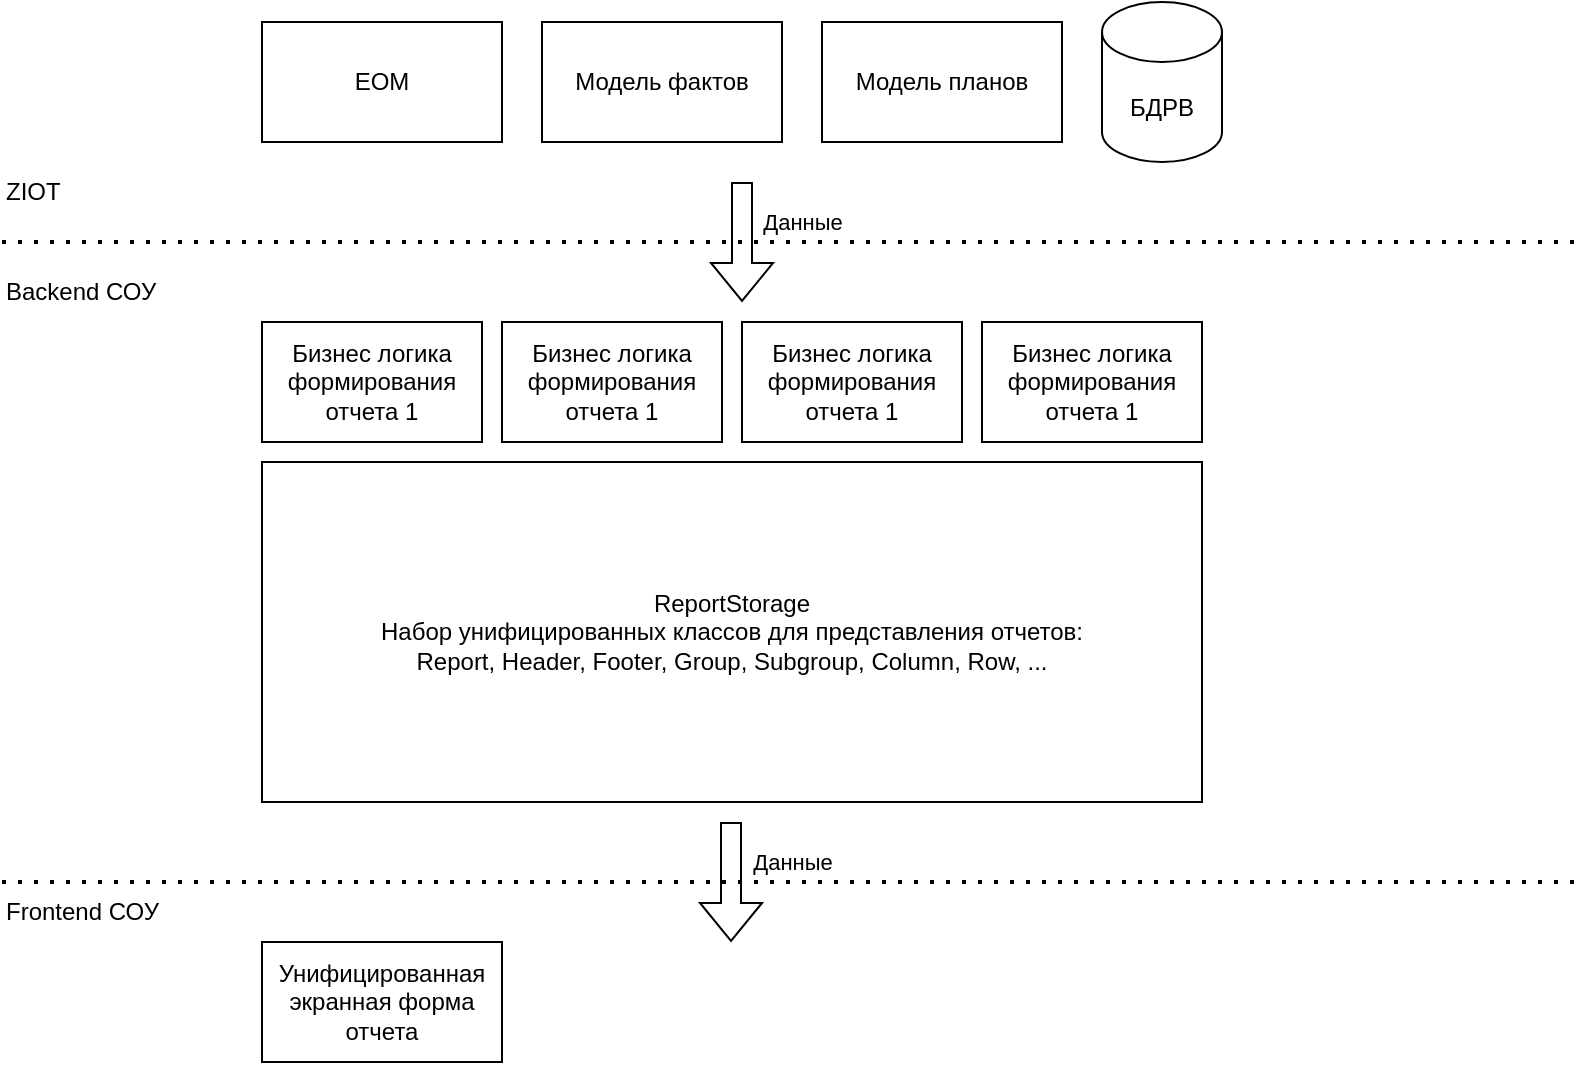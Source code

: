 <mxfile version="20.8.23" type="github">
  <diagram name="Страница 1" id="fKqOjSuukLFQEkXzYm4n">
    <mxGraphModel dx="756" dy="521" grid="1" gridSize="10" guides="1" tooltips="1" connect="1" arrows="1" fold="1" page="1" pageScale="1" pageWidth="827" pageHeight="1169" math="0" shadow="0">
      <root>
        <mxCell id="0" />
        <mxCell id="1" parent="0" />
        <mxCell id="5YQWLy8omhDsQ3KZEHmy-1" value="" style="endArrow=none;dashed=1;html=1;dashPattern=1 3;strokeWidth=2;rounded=0;" edge="1" parent="1">
          <mxGeometry width="50" height="50" relative="1" as="geometry">
            <mxPoint x="10" y="240" as="sourcePoint" />
            <mxPoint x="800" y="240" as="targetPoint" />
          </mxGeometry>
        </mxCell>
        <mxCell id="5YQWLy8omhDsQ3KZEHmy-2" value="БДРВ" style="shape=cylinder3;whiteSpace=wrap;html=1;boundedLbl=1;backgroundOutline=1;size=15;" vertex="1" parent="1">
          <mxGeometry x="560" y="120" width="60" height="80" as="geometry" />
        </mxCell>
        <mxCell id="5YQWLy8omhDsQ3KZEHmy-4" value="Модель планов" style="rounded=0;whiteSpace=wrap;html=1;" vertex="1" parent="1">
          <mxGeometry x="420" y="130" width="120" height="60" as="geometry" />
        </mxCell>
        <mxCell id="5YQWLy8omhDsQ3KZEHmy-5" value="Модель фактов" style="rounded=0;whiteSpace=wrap;html=1;" vertex="1" parent="1">
          <mxGeometry x="280" y="130" width="120" height="60" as="geometry" />
        </mxCell>
        <mxCell id="5YQWLy8omhDsQ3KZEHmy-6" value="ЕОМ" style="rounded=0;whiteSpace=wrap;html=1;" vertex="1" parent="1">
          <mxGeometry x="140" y="130" width="120" height="60" as="geometry" />
        </mxCell>
        <mxCell id="5YQWLy8omhDsQ3KZEHmy-7" value="ZIOT" style="text;html=1;strokeColor=none;fillColor=none;align=left;verticalAlign=middle;whiteSpace=wrap;rounded=0;" vertex="1" parent="1">
          <mxGeometry x="10" y="200" width="50" height="30" as="geometry" />
        </mxCell>
        <mxCell id="5YQWLy8omhDsQ3KZEHmy-8" value="Backend СОУ" style="text;html=1;strokeColor=none;fillColor=none;align=left;verticalAlign=middle;whiteSpace=wrap;rounded=0;" vertex="1" parent="1">
          <mxGeometry x="10" y="250" width="90" height="30" as="geometry" />
        </mxCell>
        <mxCell id="5YQWLy8omhDsQ3KZEHmy-9" value="Бизнес логика формирования отчета 1" style="rounded=0;whiteSpace=wrap;html=1;" vertex="1" parent="1">
          <mxGeometry x="140" y="280" width="110" height="60" as="geometry" />
        </mxCell>
        <mxCell id="5YQWLy8omhDsQ3KZEHmy-10" value="Бизнес логика формирования отчета 1" style="rounded=0;whiteSpace=wrap;html=1;" vertex="1" parent="1">
          <mxGeometry x="260" y="280" width="110" height="60" as="geometry" />
        </mxCell>
        <mxCell id="5YQWLy8omhDsQ3KZEHmy-11" value="Бизнес логика формирования отчета 1" style="rounded=0;whiteSpace=wrap;html=1;" vertex="1" parent="1">
          <mxGeometry x="380" y="280" width="110" height="60" as="geometry" />
        </mxCell>
        <mxCell id="5YQWLy8omhDsQ3KZEHmy-12" value="Бизнес логика формирования отчета 1" style="rounded=0;whiteSpace=wrap;html=1;" vertex="1" parent="1">
          <mxGeometry x="500" y="280" width="110" height="60" as="geometry" />
        </mxCell>
        <mxCell id="5YQWLy8omhDsQ3KZEHmy-13" value="Данные" style="shape=flexArrow;endArrow=classic;html=1;rounded=0;" edge="1" parent="1">
          <mxGeometry x="-0.333" y="30" width="50" height="50" relative="1" as="geometry">
            <mxPoint x="380" y="210" as="sourcePoint" />
            <mxPoint x="380" y="270" as="targetPoint" />
            <mxPoint as="offset" />
          </mxGeometry>
        </mxCell>
        <mxCell id="5YQWLy8omhDsQ3KZEHmy-16" value="ReportStorage&lt;br&gt;Набор унифицированных классов для представления отчетов:&lt;br&gt;Report, Header, Footer, Group, Subgroup, Column, Row, ..." style="rounded=0;whiteSpace=wrap;html=1;" vertex="1" parent="1">
          <mxGeometry x="140" y="350" width="470" height="170" as="geometry" />
        </mxCell>
        <mxCell id="5YQWLy8omhDsQ3KZEHmy-17" value="" style="endArrow=none;dashed=1;html=1;dashPattern=1 3;strokeWidth=2;rounded=0;" edge="1" parent="1">
          <mxGeometry width="50" height="50" relative="1" as="geometry">
            <mxPoint x="10" y="560" as="sourcePoint" />
            <mxPoint x="800" y="560" as="targetPoint" />
          </mxGeometry>
        </mxCell>
        <mxCell id="5YQWLy8omhDsQ3KZEHmy-18" value="Frontend СОУ" style="text;html=1;strokeColor=none;fillColor=none;align=left;verticalAlign=middle;whiteSpace=wrap;rounded=0;" vertex="1" parent="1">
          <mxGeometry x="10" y="560" width="90" height="30" as="geometry" />
        </mxCell>
        <mxCell id="5YQWLy8omhDsQ3KZEHmy-19" value="Данные" style="shape=flexArrow;endArrow=classic;html=1;rounded=0;" edge="1" parent="1">
          <mxGeometry x="-0.333" y="30" width="50" height="50" relative="1" as="geometry">
            <mxPoint x="374.5" y="530" as="sourcePoint" />
            <mxPoint x="374.5" y="590" as="targetPoint" />
            <mxPoint as="offset" />
          </mxGeometry>
        </mxCell>
        <mxCell id="5YQWLy8omhDsQ3KZEHmy-20" value="Унифицированная экранная форма отчета" style="rounded=0;whiteSpace=wrap;html=1;" vertex="1" parent="1">
          <mxGeometry x="140" y="590" width="120" height="60" as="geometry" />
        </mxCell>
      </root>
    </mxGraphModel>
  </diagram>
</mxfile>
